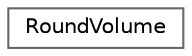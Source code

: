 digraph "Graphical Class Hierarchy"
{
 // LATEX_PDF_SIZE
  bgcolor="transparent";
  edge [fontname=Helvetica,fontsize=10,labelfontname=Helvetica,labelfontsize=10];
  node [fontname=Helvetica,fontsize=10,shape=box,height=0.2,width=0.4];
  rankdir="LR";
  Node0 [id="Node000000",label="RoundVolume",height=0.2,width=0.4,color="grey40", fillcolor="white", style="filled",URL="$class_round_volume.html",tooltip="Class to round volumes to the nearest step size."];
}
